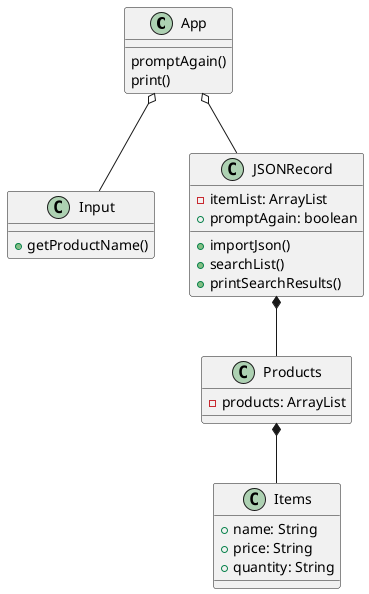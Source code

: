@startuml
class App{
promptAgain()
print()
}

class Input{
+getProductName()
}

class Products{
-products: ArrayList

}

class Items{
+name: String
+price: String
+quantity: String
}

class JSONRecord{
-itemList: ArrayList
+promptAgain: boolean
+importJson()
+searchList()
+printSearchResults()
}

App o-- Input
App o-- JSONRecord
JSONRecord *-- Products
Products *-- Items

@enduml